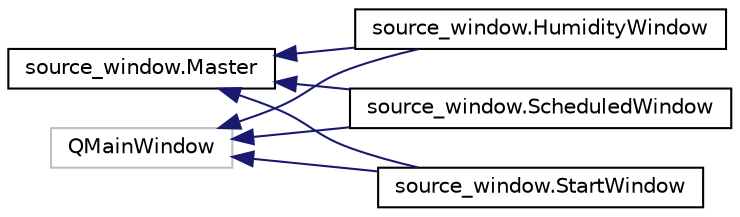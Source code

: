 digraph "Graphical Class Hierarchy"
{
 // LATEX_PDF_SIZE
  edge [fontname="Helvetica",fontsize="10",labelfontname="Helvetica",labelfontsize="10"];
  node [fontname="Helvetica",fontsize="10",shape=record];
  rankdir="LR";
  Node7 [label="source_window.Master",height=0.2,width=0.4,color="black", fillcolor="white", style="filled",URL="$classsource__window_1_1_master.html",tooltip="Main class Initializes the Application, opens, controls and closes the windows."];
  Node7 -> Node0 [dir="back",color="midnightblue",fontsize="10",style="solid",fontname="Helvetica"];
  Node0 [label="source_window.HumidityWindow",height=0.2,width=0.4,color="black", fillcolor="white", style="filled",URL="$classsource__window_1_1_humidity_window.html",tooltip="Humidity control mode window."];
  Node7 -> Node3 [dir="back",color="midnightblue",fontsize="10",style="solid",fontname="Helvetica"];
  Node3 [label="source_window.ScheduledWindow",height=0.2,width=0.4,color="black", fillcolor="white", style="filled",URL="$classsource__window_1_1_scheduled_window.html",tooltip="Pre-scheduled mode window."];
  Node7 -> Node4 [dir="back",color="midnightblue",fontsize="10",style="solid",fontname="Helvetica"];
  Node4 [label="source_window.StartWindow",height=0.2,width=0.4,color="black", fillcolor="white", style="filled",URL="$classsource__window_1_1_start_window.html",tooltip="Controls the Start window, where an operation mode is selected."];
  Node1 [label="QMainWindow",height=0.2,width=0.4,color="grey75", fillcolor="white", style="filled",tooltip=" "];
  Node1 -> Node0 [dir="back",color="midnightblue",fontsize="10",style="solid",fontname="Helvetica"];
  Node1 -> Node3 [dir="back",color="midnightblue",fontsize="10",style="solid",fontname="Helvetica"];
  Node1 -> Node4 [dir="back",color="midnightblue",fontsize="10",style="solid",fontname="Helvetica"];
}

